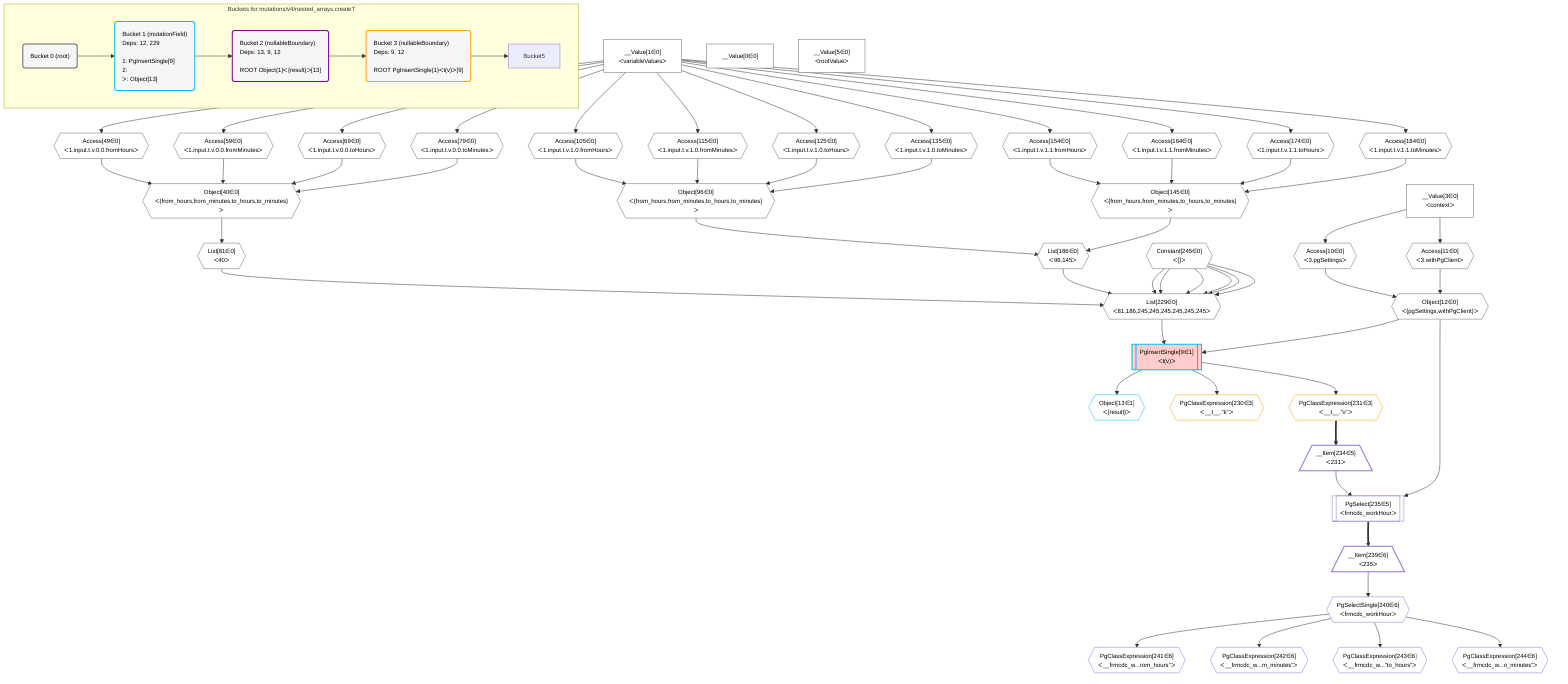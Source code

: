 %%{init: {'themeVariables': { 'fontSize': '12px'}}}%%
graph TD
    classDef path fill:#eee,stroke:#000,color:#000
    classDef plan fill:#fff,stroke-width:1px,color:#000
    classDef itemplan fill:#fff,stroke-width:2px,color:#000
    classDef unbatchedplan fill:#dff,stroke-width:1px,color:#000
    classDef sideeffectplan fill:#fcc,stroke-width:2px,color:#000
    classDef bucket fill:#f6f6f6,color:#000,stroke-width:2px,text-align:left


    %% plan dependencies
    List229{{"List[229∈0]<br />ᐸ81,186,245,245,245,245,245,245ᐳ"}}:::plan
    List81{{"List[81∈0]<br />ᐸ40ᐳ"}}:::plan
    List186{{"List[186∈0]<br />ᐸ96,145ᐳ"}}:::plan
    Constant245{{"Constant[245∈0]<br />ᐸ[]ᐳ"}}:::plan
    List81 & List186 & Constant245 & Constant245 & Constant245 & Constant245 & Constant245 & Constant245 --> List229
    Object40{{"Object[40∈0]<br />ᐸ{from_hours,from_minutes,to_hours,to_minutes}ᐳ"}}:::plan
    Access49{{"Access[49∈0]<br />ᐸ1.input.t.v.0.0.fromHoursᐳ"}}:::plan
    Access59{{"Access[59∈0]<br />ᐸ1.input.t.v.0.0.fromMinutesᐳ"}}:::plan
    Access69{{"Access[69∈0]<br />ᐸ1.input.t.v.0.0.toHoursᐳ"}}:::plan
    Access79{{"Access[79∈0]<br />ᐸ1.input.t.v.0.0.toMinutesᐳ"}}:::plan
    Access49 & Access59 & Access69 & Access79 --> Object40
    Object96{{"Object[96∈0]<br />ᐸ{from_hours,from_minutes,to_hours,to_minutes}ᐳ"}}:::plan
    Access105{{"Access[105∈0]<br />ᐸ1.input.t.v.1.0.fromHoursᐳ"}}:::plan
    Access115{{"Access[115∈0]<br />ᐸ1.input.t.v.1.0.fromMinutesᐳ"}}:::plan
    Access125{{"Access[125∈0]<br />ᐸ1.input.t.v.1.0.toHoursᐳ"}}:::plan
    Access135{{"Access[135∈0]<br />ᐸ1.input.t.v.1.0.toMinutesᐳ"}}:::plan
    Access105 & Access115 & Access125 & Access135 --> Object96
    Object145{{"Object[145∈0]<br />ᐸ{from_hours,from_minutes,to_hours,to_minutes}ᐳ"}}:::plan
    Access154{{"Access[154∈0]<br />ᐸ1.input.t.v.1.1.fromHoursᐳ"}}:::plan
    Access164{{"Access[164∈0]<br />ᐸ1.input.t.v.1.1.fromMinutesᐳ"}}:::plan
    Access174{{"Access[174∈0]<br />ᐸ1.input.t.v.1.1.toHoursᐳ"}}:::plan
    Access184{{"Access[184∈0]<br />ᐸ1.input.t.v.1.1.toMinutesᐳ"}}:::plan
    Access154 & Access164 & Access174 & Access184 --> Object145
    Object12{{"Object[12∈0]<br />ᐸ{pgSettings,withPgClient}ᐳ"}}:::plan
    Access10{{"Access[10∈0]<br />ᐸ3.pgSettingsᐳ"}}:::plan
    Access11{{"Access[11∈0]<br />ᐸ3.withPgClientᐳ"}}:::plan
    Access10 & Access11 --> Object12
    Object96 & Object145 --> List186
    __Value3["__Value[3∈0]<br />ᐸcontextᐳ"]:::plan
    __Value3 --> Access10
    __Value3 --> Access11
    __Value1["__Value[1∈0]<br />ᐸvariableValuesᐳ"]:::plan
    __Value1 --> Access49
    __Value1 --> Access59
    __Value1 --> Access69
    __Value1 --> Access79
    Object40 --> List81
    __Value1 --> Access105
    __Value1 --> Access115
    __Value1 --> Access125
    __Value1 --> Access135
    __Value1 --> Access154
    __Value1 --> Access164
    __Value1 --> Access174
    __Value1 --> Access184
    __Value0["__Value[0∈0]"]:::plan
    __Value5["__Value[5∈0]<br />ᐸrootValueᐳ"]:::plan
    PgInsertSingle9[["PgInsertSingle[9∈1]<br />ᐸt(v)ᐳ"]]:::sideeffectplan
    Object12 & List229 --> PgInsertSingle9
    Object13{{"Object[13∈1]<br />ᐸ{result}ᐳ"}}:::plan
    PgInsertSingle9 --> Object13
    PgClassExpression230{{"PgClassExpression[230∈3]<br />ᐸ__t__.”k”ᐳ"}}:::plan
    PgInsertSingle9 --> PgClassExpression230
    PgClassExpression231{{"PgClassExpression[231∈3]<br />ᐸ__t__.”v”ᐳ"}}:::plan
    PgInsertSingle9 --> PgClassExpression231
    PgSelect235[["PgSelect[235∈5]<br />ᐸfrmcdc_workHourᐳ"]]:::plan
    __Item234[/"__Item[234∈5]<br />ᐸ231ᐳ"\]:::itemplan
    Object12 & __Item234 --> PgSelect235
    PgClassExpression231 ==> __Item234
    __Item239[/"__Item[239∈6]<br />ᐸ235ᐳ"\]:::itemplan
    PgSelect235 ==> __Item239
    PgSelectSingle240{{"PgSelectSingle[240∈6]<br />ᐸfrmcdc_workHourᐳ"}}:::plan
    __Item239 --> PgSelectSingle240
    PgClassExpression241{{"PgClassExpression[241∈6]<br />ᐸ__frmcdc_w...rom_hours”ᐳ"}}:::plan
    PgSelectSingle240 --> PgClassExpression241
    PgClassExpression242{{"PgClassExpression[242∈6]<br />ᐸ__frmcdc_w...m_minutes”ᐳ"}}:::plan
    PgSelectSingle240 --> PgClassExpression242
    PgClassExpression243{{"PgClassExpression[243∈6]<br />ᐸ__frmcdc_w...”to_hours”ᐳ"}}:::plan
    PgSelectSingle240 --> PgClassExpression243
    PgClassExpression244{{"PgClassExpression[244∈6]<br />ᐸ__frmcdc_w...o_minutes”ᐳ"}}:::plan
    PgSelectSingle240 --> PgClassExpression244

    %% define steps

    subgraph "Buckets for mutations/v4/nested_arrays.createT"
    Bucket0("Bucket 0 (root)"):::bucket
    classDef bucket0 stroke:#696969
    class Bucket0,__Value0,__Value1,__Value3,__Value5,Access10,Access11,Object12,Object40,Access49,Access59,Access69,Access79,List81,Object96,Access105,Access115,Access125,Access135,Object145,Access154,Access164,Access174,Access184,List186,List229,Constant245 bucket0
    Bucket1("Bucket 1 (mutationField)<br />Deps: 12, 229<br /><br />1: PgInsertSingle[9]<br />2: <br />ᐳ: Object[13]"):::bucket
    classDef bucket1 stroke:#00bfff
    class Bucket1,PgInsertSingle9,Object13 bucket1
    Bucket2("Bucket 2 (nullableBoundary)<br />Deps: 13, 9, 12<br /><br />ROOT Object{1}ᐸ{result}ᐳ[13]"):::bucket
    classDef bucket2 stroke:#7f007f
    class Bucket2 bucket2
    Bucket3("Bucket 3 (nullableBoundary)<br />Deps: 9, 12<br /><br />ROOT PgInsertSingle{1}ᐸt(v)ᐳ[9]"):::bucket
    classDef bucket3 stroke:#ffa500
    class Bucket3,PgClassExpression230,PgClassExpression231 bucket3
    Bucket0 --> Bucket1
    Bucket1 --> Bucket2
    Bucket2 --> Bucket3
    Bucket3 --> Bucket5
    end